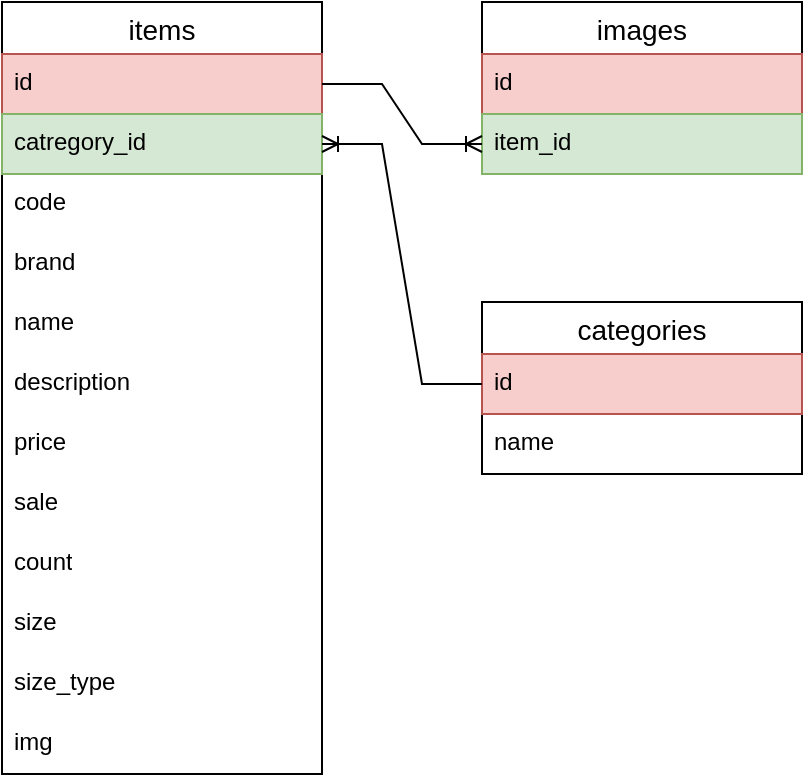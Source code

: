 <mxfile version="22.1.15" type="github">
  <diagram name="Страница — 1" id="wLfVWQtJUwv_AbYs3Za-">
    <mxGraphModel dx="1173" dy="770" grid="1" gridSize="10" guides="1" tooltips="1" connect="1" arrows="1" fold="1" page="1" pageScale="1" pageWidth="827" pageHeight="1169" math="0" shadow="0">
      <root>
        <mxCell id="0" />
        <mxCell id="1" parent="0" />
        <mxCell id="jm0lhWvBaYp4Fr_1D9XP-1" value="images" style="swimlane;fontStyle=0;childLayout=stackLayout;horizontal=1;startSize=26;horizontalStack=0;resizeParent=1;resizeParentMax=0;resizeLast=0;collapsible=1;marginBottom=0;align=center;fontSize=14;" vertex="1" parent="1">
          <mxGeometry x="320" y="120" width="160" height="86" as="geometry" />
        </mxCell>
        <mxCell id="jm0lhWvBaYp4Fr_1D9XP-2" value="id" style="text;strokeColor=#b85450;fillColor=#f8cecc;spacingLeft=4;spacingRight=4;overflow=hidden;rotatable=0;points=[[0,0.5],[1,0.5]];portConstraint=eastwest;fontSize=12;whiteSpace=wrap;html=1;" vertex="1" parent="jm0lhWvBaYp4Fr_1D9XP-1">
          <mxGeometry y="26" width="160" height="30" as="geometry" />
        </mxCell>
        <mxCell id="jm0lhWvBaYp4Fr_1D9XP-3" value="item_id" style="text;strokeColor=#82b366;fillColor=#d5e8d4;spacingLeft=4;spacingRight=4;overflow=hidden;rotatable=0;points=[[0,0.5],[1,0.5]];portConstraint=eastwest;fontSize=12;whiteSpace=wrap;html=1;" vertex="1" parent="jm0lhWvBaYp4Fr_1D9XP-1">
          <mxGeometry y="56" width="160" height="30" as="geometry" />
        </mxCell>
        <mxCell id="jm0lhWvBaYp4Fr_1D9XP-5" value="categories" style="swimlane;fontStyle=0;childLayout=stackLayout;horizontal=1;startSize=26;horizontalStack=0;resizeParent=1;resizeParentMax=0;resizeLast=0;collapsible=1;marginBottom=0;align=center;fontSize=14;" vertex="1" parent="1">
          <mxGeometry x="320" y="270" width="160" height="86" as="geometry" />
        </mxCell>
        <mxCell id="jm0lhWvBaYp4Fr_1D9XP-6" value="id" style="text;strokeColor=#b85450;fillColor=#f8cecc;spacingLeft=4;spacingRight=4;overflow=hidden;rotatable=0;points=[[0,0.5],[1,0.5]];portConstraint=eastwest;fontSize=12;whiteSpace=wrap;html=1;" vertex="1" parent="jm0lhWvBaYp4Fr_1D9XP-5">
          <mxGeometry y="26" width="160" height="30" as="geometry" />
        </mxCell>
        <mxCell id="jm0lhWvBaYp4Fr_1D9XP-7" value="name" style="text;strokeColor=none;fillColor=none;spacingLeft=4;spacingRight=4;overflow=hidden;rotatable=0;points=[[0,0.5],[1,0.5]];portConstraint=eastwest;fontSize=12;whiteSpace=wrap;html=1;" vertex="1" parent="jm0lhWvBaYp4Fr_1D9XP-5">
          <mxGeometry y="56" width="160" height="30" as="geometry" />
        </mxCell>
        <mxCell id="jm0lhWvBaYp4Fr_1D9XP-9" value="items" style="swimlane;fontStyle=0;childLayout=stackLayout;horizontal=1;startSize=26;horizontalStack=0;resizeParent=1;resizeParentMax=0;resizeLast=0;collapsible=1;marginBottom=0;align=center;fontSize=14;" vertex="1" parent="1">
          <mxGeometry x="80" y="120" width="160" height="386" as="geometry" />
        </mxCell>
        <mxCell id="jm0lhWvBaYp4Fr_1D9XP-10" value="id" style="text;strokeColor=#b85450;fillColor=#f8cecc;spacingLeft=4;spacingRight=4;overflow=hidden;rotatable=0;points=[[0,0.5],[1,0.5]];portConstraint=eastwest;fontSize=12;whiteSpace=wrap;html=1;" vertex="1" parent="jm0lhWvBaYp4Fr_1D9XP-9">
          <mxGeometry y="26" width="160" height="30" as="geometry" />
        </mxCell>
        <mxCell id="jm0lhWvBaYp4Fr_1D9XP-19" value="catregory_id" style="text;strokeColor=#82b366;fillColor=#d5e8d4;spacingLeft=4;spacingRight=4;overflow=hidden;rotatable=0;points=[[0,0.5],[1,0.5]];portConstraint=eastwest;fontSize=12;whiteSpace=wrap;html=1;" vertex="1" parent="jm0lhWvBaYp4Fr_1D9XP-9">
          <mxGeometry y="56" width="160" height="30" as="geometry" />
        </mxCell>
        <mxCell id="jm0lhWvBaYp4Fr_1D9XP-11" value="code" style="text;strokeColor=none;fillColor=none;spacingLeft=4;spacingRight=4;overflow=hidden;rotatable=0;points=[[0,0.5],[1,0.5]];portConstraint=eastwest;fontSize=12;whiteSpace=wrap;html=1;" vertex="1" parent="jm0lhWvBaYp4Fr_1D9XP-9">
          <mxGeometry y="86" width="160" height="30" as="geometry" />
        </mxCell>
        <mxCell id="jm0lhWvBaYp4Fr_1D9XP-22" value="brand" style="text;strokeColor=none;fillColor=none;spacingLeft=4;spacingRight=4;overflow=hidden;rotatable=0;points=[[0,0.5],[1,0.5]];portConstraint=eastwest;fontSize=12;whiteSpace=wrap;html=1;" vertex="1" parent="jm0lhWvBaYp4Fr_1D9XP-9">
          <mxGeometry y="116" width="160" height="30" as="geometry" />
        </mxCell>
        <mxCell id="jm0lhWvBaYp4Fr_1D9XP-12" value="name" style="text;strokeColor=none;fillColor=none;spacingLeft=4;spacingRight=4;overflow=hidden;rotatable=0;points=[[0,0.5],[1,0.5]];portConstraint=eastwest;fontSize=12;whiteSpace=wrap;html=1;" vertex="1" parent="jm0lhWvBaYp4Fr_1D9XP-9">
          <mxGeometry y="146" width="160" height="30" as="geometry" />
        </mxCell>
        <mxCell id="jm0lhWvBaYp4Fr_1D9XP-23" value="description" style="text;strokeColor=none;fillColor=none;spacingLeft=4;spacingRight=4;overflow=hidden;rotatable=0;points=[[0,0.5],[1,0.5]];portConstraint=eastwest;fontSize=12;whiteSpace=wrap;html=1;" vertex="1" parent="jm0lhWvBaYp4Fr_1D9XP-9">
          <mxGeometry y="176" width="160" height="30" as="geometry" />
        </mxCell>
        <mxCell id="jm0lhWvBaYp4Fr_1D9XP-14" value="price" style="text;strokeColor=none;fillColor=none;spacingLeft=4;spacingRight=4;overflow=hidden;rotatable=0;points=[[0,0.5],[1,0.5]];portConstraint=eastwest;fontSize=12;whiteSpace=wrap;html=1;" vertex="1" parent="jm0lhWvBaYp4Fr_1D9XP-9">
          <mxGeometry y="206" width="160" height="30" as="geometry" />
        </mxCell>
        <mxCell id="jm0lhWvBaYp4Fr_1D9XP-18" value="sale" style="text;strokeColor=none;fillColor=none;spacingLeft=4;spacingRight=4;overflow=hidden;rotatable=0;points=[[0,0.5],[1,0.5]];portConstraint=eastwest;fontSize=12;whiteSpace=wrap;html=1;" vertex="1" parent="jm0lhWvBaYp4Fr_1D9XP-9">
          <mxGeometry y="236" width="160" height="30" as="geometry" />
        </mxCell>
        <mxCell id="jm0lhWvBaYp4Fr_1D9XP-17" value="count" style="text;strokeColor=none;fillColor=none;spacingLeft=4;spacingRight=4;overflow=hidden;rotatable=0;points=[[0,0.5],[1,0.5]];portConstraint=eastwest;fontSize=12;whiteSpace=wrap;html=1;" vertex="1" parent="jm0lhWvBaYp4Fr_1D9XP-9">
          <mxGeometry y="266" width="160" height="30" as="geometry" />
        </mxCell>
        <mxCell id="jm0lhWvBaYp4Fr_1D9XP-25" value="size" style="text;strokeColor=none;fillColor=none;spacingLeft=4;spacingRight=4;overflow=hidden;rotatable=0;points=[[0,0.5],[1,0.5]];portConstraint=eastwest;fontSize=12;whiteSpace=wrap;html=1;" vertex="1" parent="jm0lhWvBaYp4Fr_1D9XP-9">
          <mxGeometry y="296" width="160" height="30" as="geometry" />
        </mxCell>
        <mxCell id="jm0lhWvBaYp4Fr_1D9XP-26" value="size_type" style="text;strokeColor=none;fillColor=none;spacingLeft=4;spacingRight=4;overflow=hidden;rotatable=0;points=[[0,0.5],[1,0.5]];portConstraint=eastwest;fontSize=12;whiteSpace=wrap;html=1;" vertex="1" parent="jm0lhWvBaYp4Fr_1D9XP-9">
          <mxGeometry y="326" width="160" height="30" as="geometry" />
        </mxCell>
        <mxCell id="jm0lhWvBaYp4Fr_1D9XP-24" value="img" style="text;strokeColor=none;fillColor=none;spacingLeft=4;spacingRight=4;overflow=hidden;rotatable=0;points=[[0,0.5],[1,0.5]];portConstraint=eastwest;fontSize=12;whiteSpace=wrap;html=1;" vertex="1" parent="jm0lhWvBaYp4Fr_1D9XP-9">
          <mxGeometry y="356" width="160" height="30" as="geometry" />
        </mxCell>
        <mxCell id="jm0lhWvBaYp4Fr_1D9XP-20" value="" style="edgeStyle=entityRelationEdgeStyle;fontSize=12;html=1;endArrow=ERoneToMany;rounded=0;entryX=1;entryY=0.5;entryDx=0;entryDy=0;exitX=0;exitY=0.5;exitDx=0;exitDy=0;" edge="1" parent="1" source="jm0lhWvBaYp4Fr_1D9XP-6" target="jm0lhWvBaYp4Fr_1D9XP-19">
          <mxGeometry width="100" height="100" relative="1" as="geometry">
            <mxPoint x="360" y="450" as="sourcePoint" />
            <mxPoint x="460" y="350" as="targetPoint" />
            <Array as="points">
              <mxPoint x="310" y="400" />
            </Array>
          </mxGeometry>
        </mxCell>
        <mxCell id="jm0lhWvBaYp4Fr_1D9XP-21" value="" style="edgeStyle=entityRelationEdgeStyle;fontSize=12;html=1;endArrow=ERoneToMany;rounded=0;entryX=0;entryY=0.5;entryDx=0;entryDy=0;exitX=1;exitY=0.5;exitDx=0;exitDy=0;" edge="1" parent="1" source="jm0lhWvBaYp4Fr_1D9XP-10" target="jm0lhWvBaYp4Fr_1D9XP-3">
          <mxGeometry width="100" height="100" relative="1" as="geometry">
            <mxPoint x="360" y="450" as="sourcePoint" />
            <mxPoint x="460" y="350" as="targetPoint" />
          </mxGeometry>
        </mxCell>
      </root>
    </mxGraphModel>
  </diagram>
</mxfile>
